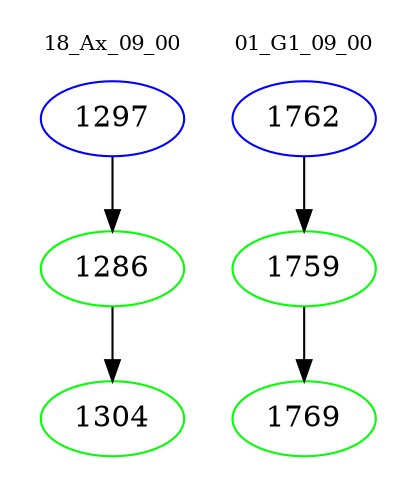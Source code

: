 digraph{
subgraph cluster_0 {
color = white
label = "18_Ax_09_00";
fontsize=10;
T0_1297 [label="1297", color="blue"]
T0_1297 -> T0_1286 [color="black"]
T0_1286 [label="1286", color="green"]
T0_1286 -> T0_1304 [color="black"]
T0_1304 [label="1304", color="green"]
}
subgraph cluster_1 {
color = white
label = "01_G1_09_00";
fontsize=10;
T1_1762 [label="1762", color="blue"]
T1_1762 -> T1_1759 [color="black"]
T1_1759 [label="1759", color="green"]
T1_1759 -> T1_1769 [color="black"]
T1_1769 [label="1769", color="green"]
}
}
